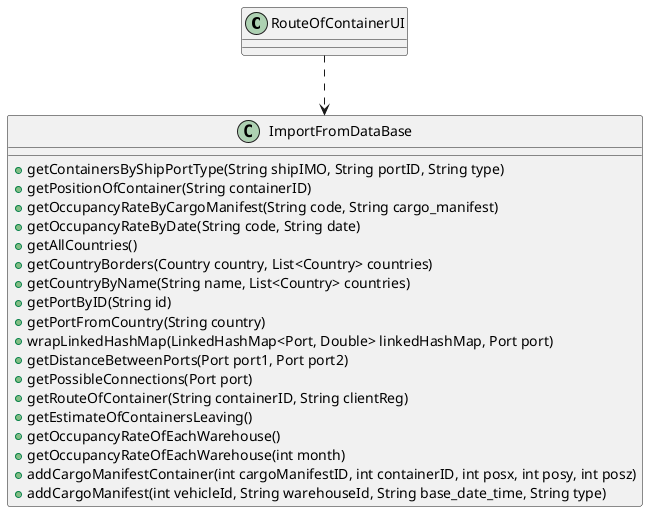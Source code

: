 @startuml
'https://plantuml.com/class-diagram

class RouteOfContainerUI{


}
class ImportFromDataBase{

+getContainersByShipPortType(String shipIMO, String portID, String type)
+getPositionOfContainer(String containerID)
+getOccupancyRateByCargoManifest(String code, String cargo_manifest)
+getOccupancyRateByDate(String code, String date)
+getAllCountries()
+getCountryBorders(Country country, List<Country> countries)
+getCountryByName(String name, List<Country> countries)
+getPortByID(String id)
+getPortFromCountry(String country)
+wrapLinkedHashMap(LinkedHashMap<Port, Double> linkedHashMap, Port port)
+getDistanceBetweenPorts(Port port1, Port port2)
+ getPossibleConnections(Port port)
+getRouteOfContainer(String containerID, String clientReg)
+getEstimateOfContainersLeaving()
+getOccupancyRateOfEachWarehouse()
+getOccupancyRateOfEachWarehouse(int month)
+addCargoManifestContainer(int cargoManifestID, int containerID, int posx, int posy, int posz)
+addCargoManifest(int vehicleId, String warehouseId, String base_date_time, String type)

}
RouteOfContainerUI  ..>  ImportFromDataBase
@enduml